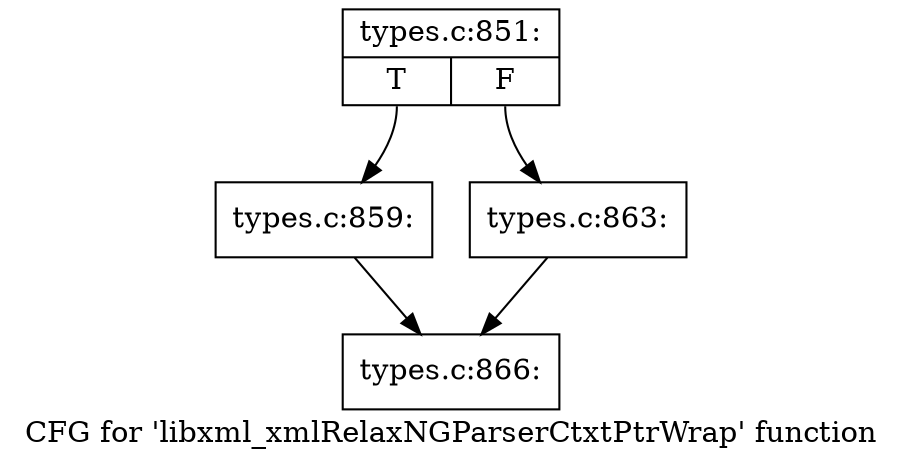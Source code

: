 digraph "CFG for 'libxml_xmlRelaxNGParserCtxtPtrWrap' function" {
	label="CFG for 'libxml_xmlRelaxNGParserCtxtPtrWrap' function";

	Node0x43f8450 [shape=record,label="{types.c:851:|{<s0>T|<s1>F}}"];
	Node0x43f8450:s0 -> Node0x43fba90;
	Node0x43f8450:s1 -> Node0x43fbae0;
	Node0x43fba90 [shape=record,label="{types.c:859:}"];
	Node0x43fba90 -> Node0x43f8540;
	Node0x43fbae0 [shape=record,label="{types.c:863:}"];
	Node0x43fbae0 -> Node0x43f8540;
	Node0x43f8540 [shape=record,label="{types.c:866:}"];
}
